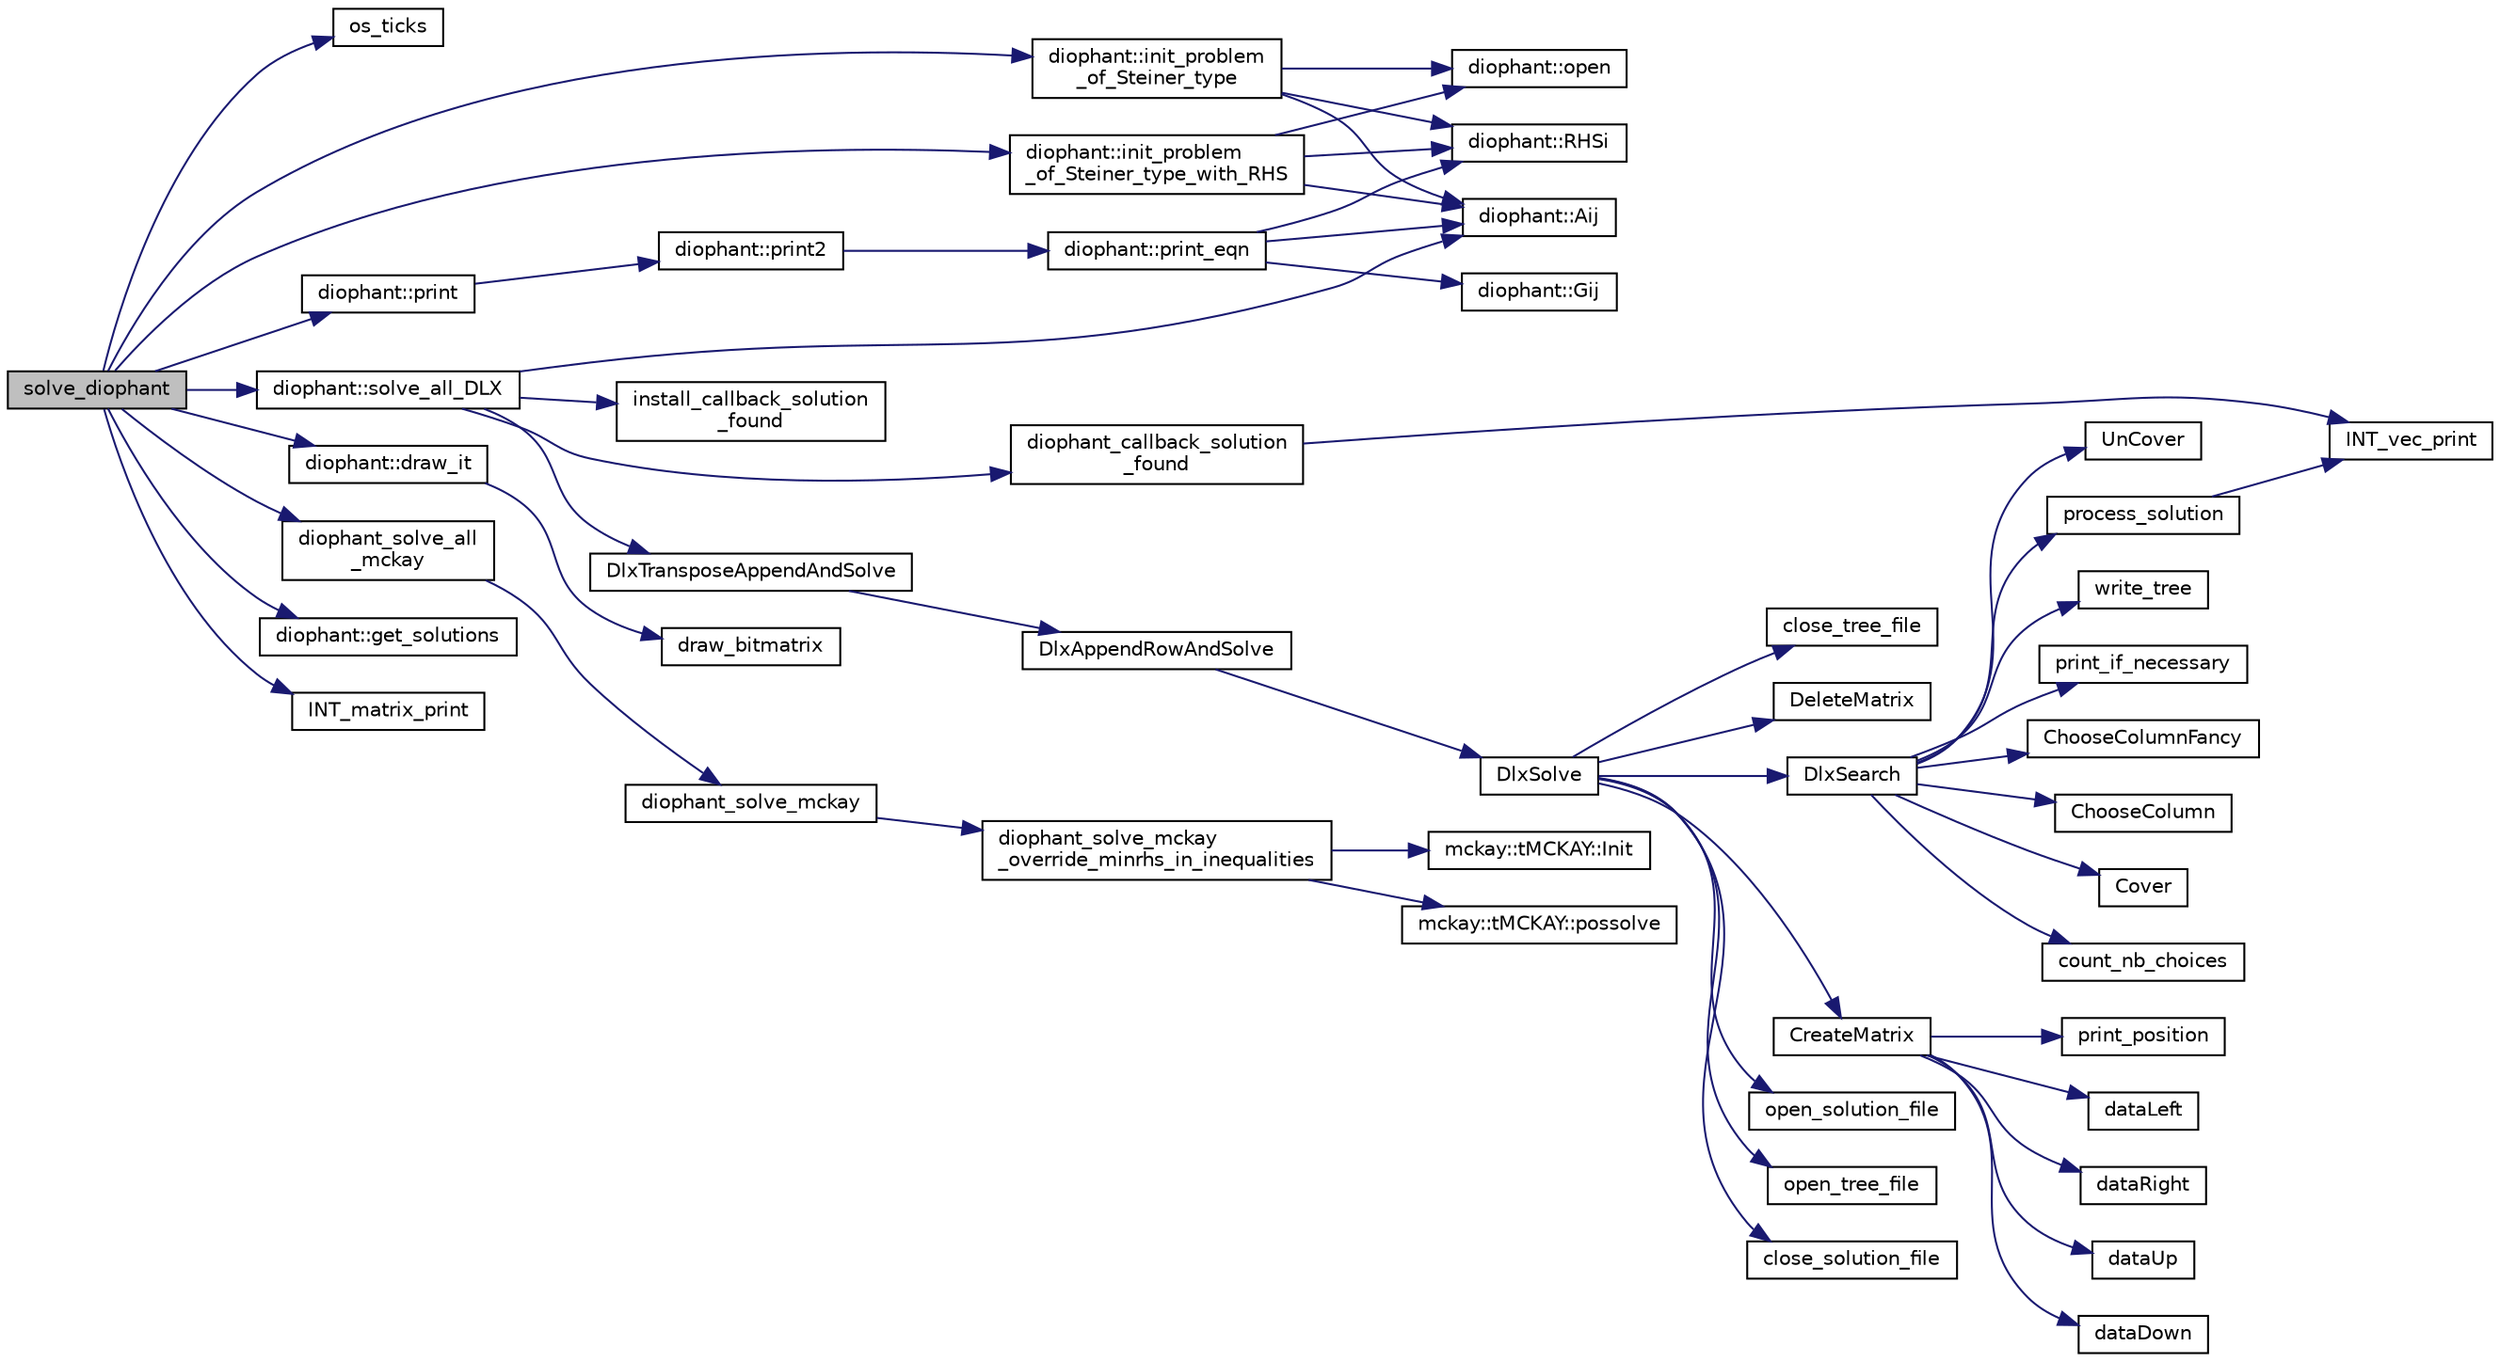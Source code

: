 digraph "solve_diophant"
{
  edge [fontname="Helvetica",fontsize="10",labelfontname="Helvetica",labelfontsize="10"];
  node [fontname="Helvetica",fontsize="10",shape=record];
  rankdir="LR";
  Node294 [label="solve_diophant",height=0.2,width=0.4,color="black", fillcolor="grey75", style="filled", fontcolor="black"];
  Node294 -> Node295 [color="midnightblue",fontsize="10",style="solid",fontname="Helvetica"];
  Node295 [label="os_ticks",height=0.2,width=0.4,color="black", fillcolor="white", style="filled",URL="$d5/db4/io__and__os_8h.html#a3da6d2b09e35d569adb7101dffcb5224"];
  Node294 -> Node296 [color="midnightblue",fontsize="10",style="solid",fontname="Helvetica"];
  Node296 [label="diophant::init_problem\l_of_Steiner_type_with_RHS",height=0.2,width=0.4,color="black", fillcolor="white", style="filled",URL="$d7/d9c/classdiophant.html#afec4aea287c456909705c5f09369ff63"];
  Node296 -> Node297 [color="midnightblue",fontsize="10",style="solid",fontname="Helvetica"];
  Node297 [label="diophant::open",height=0.2,width=0.4,color="black", fillcolor="white", style="filled",URL="$d7/d9c/classdiophant.html#a182e2928400c2e7fc01f4155cec72b57"];
  Node296 -> Node298 [color="midnightblue",fontsize="10",style="solid",fontname="Helvetica"];
  Node298 [label="diophant::Aij",height=0.2,width=0.4,color="black", fillcolor="white", style="filled",URL="$d7/d9c/classdiophant.html#af86d3bf833485e2f2d7b4a19288fc698"];
  Node296 -> Node299 [color="midnightblue",fontsize="10",style="solid",fontname="Helvetica"];
  Node299 [label="diophant::RHSi",height=0.2,width=0.4,color="black", fillcolor="white", style="filled",URL="$d7/d9c/classdiophant.html#aa56efaa8e28e17c83f96ed409964b3e1"];
  Node294 -> Node300 [color="midnightblue",fontsize="10",style="solid",fontname="Helvetica"];
  Node300 [label="diophant::init_problem\l_of_Steiner_type",height=0.2,width=0.4,color="black", fillcolor="white", style="filled",URL="$d7/d9c/classdiophant.html#ae10252919a85d14368a327eb291d8f47"];
  Node300 -> Node297 [color="midnightblue",fontsize="10",style="solid",fontname="Helvetica"];
  Node300 -> Node298 [color="midnightblue",fontsize="10",style="solid",fontname="Helvetica"];
  Node300 -> Node299 [color="midnightblue",fontsize="10",style="solid",fontname="Helvetica"];
  Node294 -> Node301 [color="midnightblue",fontsize="10",style="solid",fontname="Helvetica"];
  Node301 [label="diophant::draw_it",height=0.2,width=0.4,color="black", fillcolor="white", style="filled",URL="$d7/d9c/classdiophant.html#a2d767259ba2547eb19000e02a0035f08"];
  Node301 -> Node302 [color="midnightblue",fontsize="10",style="solid",fontname="Helvetica"];
  Node302 [label="draw_bitmatrix",height=0.2,width=0.4,color="black", fillcolor="white", style="filled",URL="$d9/d29/draw_8_c.html#a725151f4184826d0b71256f5c38e70f0"];
  Node294 -> Node303 [color="midnightblue",fontsize="10",style="solid",fontname="Helvetica"];
  Node303 [label="diophant::print",height=0.2,width=0.4,color="black", fillcolor="white", style="filled",URL="$d7/d9c/classdiophant.html#a887f3ce883ac947ac177d50e727bf5e8"];
  Node303 -> Node304 [color="midnightblue",fontsize="10",style="solid",fontname="Helvetica"];
  Node304 [label="diophant::print2",height=0.2,width=0.4,color="black", fillcolor="white", style="filled",URL="$d7/d9c/classdiophant.html#af4b3684270925d0d766a3a0d3089e195"];
  Node304 -> Node305 [color="midnightblue",fontsize="10",style="solid",fontname="Helvetica"];
  Node305 [label="diophant::print_eqn",height=0.2,width=0.4,color="black", fillcolor="white", style="filled",URL="$d7/d9c/classdiophant.html#a94f356a90925f7a0d966f982a7c5a437"];
  Node305 -> Node298 [color="midnightblue",fontsize="10",style="solid",fontname="Helvetica"];
  Node305 -> Node306 [color="midnightblue",fontsize="10",style="solid",fontname="Helvetica"];
  Node306 [label="diophant::Gij",height=0.2,width=0.4,color="black", fillcolor="white", style="filled",URL="$d7/d9c/classdiophant.html#a4d6f0cda44ebcbbf242e850ae6f6e611"];
  Node305 -> Node299 [color="midnightblue",fontsize="10",style="solid",fontname="Helvetica"];
  Node294 -> Node307 [color="midnightblue",fontsize="10",style="solid",fontname="Helvetica"];
  Node307 [label="diophant::solve_all_DLX",height=0.2,width=0.4,color="black", fillcolor="white", style="filled",URL="$d7/d9c/classdiophant.html#aeddc759e377a9c710e03935cc463059d"];
  Node307 -> Node308 [color="midnightblue",fontsize="10",style="solid",fontname="Helvetica"];
  Node308 [label="install_callback_solution\l_found",height=0.2,width=0.4,color="black", fillcolor="white", style="filled",URL="$d9/d5e/lib_2foundations_2solvers_2dlx_8_c.html#a69c3d94a3b3f3520355fc78794c82783"];
  Node307 -> Node309 [color="midnightblue",fontsize="10",style="solid",fontname="Helvetica"];
  Node309 [label="diophant_callback_solution\l_found",height=0.2,width=0.4,color="black", fillcolor="white", style="filled",URL="$dc/dfe/diophant_8_c.html#a9868811a3121c55ac9dc2a116aa15d0c"];
  Node309 -> Node310 [color="midnightblue",fontsize="10",style="solid",fontname="Helvetica"];
  Node310 [label="INT_vec_print",height=0.2,width=0.4,color="black", fillcolor="white", style="filled",URL="$df/dbf/sajeeb_8_c.html#a79a5901af0b47dd0d694109543c027fe"];
  Node307 -> Node298 [color="midnightblue",fontsize="10",style="solid",fontname="Helvetica"];
  Node307 -> Node311 [color="midnightblue",fontsize="10",style="solid",fontname="Helvetica"];
  Node311 [label="DlxTransposeAppendAndSolve",height=0.2,width=0.4,color="black", fillcolor="white", style="filled",URL="$d9/d5e/lib_2foundations_2solvers_2dlx_8_c.html#ab1bd224eee5c0b12ff44a71f7f536dd2"];
  Node311 -> Node312 [color="midnightblue",fontsize="10",style="solid",fontname="Helvetica"];
  Node312 [label="DlxAppendRowAndSolve",height=0.2,width=0.4,color="black", fillcolor="white", style="filled",URL="$d9/d5e/lib_2foundations_2solvers_2dlx_8_c.html#a97c7622b60d10dfea1a968ef4252e0d8"];
  Node312 -> Node313 [color="midnightblue",fontsize="10",style="solid",fontname="Helvetica"];
  Node313 [label="DlxSolve",height=0.2,width=0.4,color="black", fillcolor="white", style="filled",URL="$d9/d5e/lib_2foundations_2solvers_2dlx_8_c.html#a6b99be040ac8cf9a8f879df4b43027d1"];
  Node313 -> Node314 [color="midnightblue",fontsize="10",style="solid",fontname="Helvetica"];
  Node314 [label="CreateMatrix",height=0.2,width=0.4,color="black", fillcolor="white", style="filled",URL="$d9/d5e/lib_2foundations_2solvers_2dlx_8_c.html#a89ddc9af8630a87164d84a96b956e67a"];
  Node314 -> Node315 [color="midnightblue",fontsize="10",style="solid",fontname="Helvetica"];
  Node315 [label="dataLeft",height=0.2,width=0.4,color="black", fillcolor="white", style="filled",URL="$d9/d5e/lib_2foundations_2solvers_2dlx_8_c.html#a8888f0dd45706c8fa1124581b18fa352"];
  Node314 -> Node316 [color="midnightblue",fontsize="10",style="solid",fontname="Helvetica"];
  Node316 [label="dataRight",height=0.2,width=0.4,color="black", fillcolor="white", style="filled",URL="$d9/d5e/lib_2foundations_2solvers_2dlx_8_c.html#a89f3d1856c52f00a6c8147b52a39ff8b"];
  Node314 -> Node317 [color="midnightblue",fontsize="10",style="solid",fontname="Helvetica"];
  Node317 [label="dataUp",height=0.2,width=0.4,color="black", fillcolor="white", style="filled",URL="$d9/d5e/lib_2foundations_2solvers_2dlx_8_c.html#a3b4f22e3083f708496b036d8b327cde6"];
  Node314 -> Node318 [color="midnightblue",fontsize="10",style="solid",fontname="Helvetica"];
  Node318 [label="dataDown",height=0.2,width=0.4,color="black", fillcolor="white", style="filled",URL="$d9/d5e/lib_2foundations_2solvers_2dlx_8_c.html#a70f89cf63f3fa3b87ce334e374754482"];
  Node314 -> Node319 [color="midnightblue",fontsize="10",style="solid",fontname="Helvetica"];
  Node319 [label="print_position",height=0.2,width=0.4,color="black", fillcolor="white", style="filled",URL="$d9/d5e/lib_2foundations_2solvers_2dlx_8_c.html#a8b8b7fc407e960da5142b9c448de514b"];
  Node313 -> Node320 [color="midnightblue",fontsize="10",style="solid",fontname="Helvetica"];
  Node320 [label="open_solution_file",height=0.2,width=0.4,color="black", fillcolor="white", style="filled",URL="$d9/d5e/lib_2foundations_2solvers_2dlx_8_c.html#a1ab938d1414c2ce08a91cdc5d390a6ec"];
  Node313 -> Node321 [color="midnightblue",fontsize="10",style="solid",fontname="Helvetica"];
  Node321 [label="open_tree_file",height=0.2,width=0.4,color="black", fillcolor="white", style="filled",URL="$d9/d5e/lib_2foundations_2solvers_2dlx_8_c.html#a326744a7570a6f5993c62aae87647cbf"];
  Node313 -> Node322 [color="midnightblue",fontsize="10",style="solid",fontname="Helvetica"];
  Node322 [label="DlxSearch",height=0.2,width=0.4,color="black", fillcolor="white", style="filled",URL="$d9/d5e/lib_2foundations_2solvers_2dlx_8_c.html#a71f59e229697fd713666715446438998"];
  Node322 -> Node323 [color="midnightblue",fontsize="10",style="solid",fontname="Helvetica"];
  Node323 [label="write_tree",height=0.2,width=0.4,color="black", fillcolor="white", style="filled",URL="$d9/d5e/lib_2foundations_2solvers_2dlx_8_c.html#ac9de85ee7e49f43b2255f8164510f036"];
  Node322 -> Node324 [color="midnightblue",fontsize="10",style="solid",fontname="Helvetica"];
  Node324 [label="print_if_necessary",height=0.2,width=0.4,color="black", fillcolor="white", style="filled",URL="$d9/d5e/lib_2foundations_2solvers_2dlx_8_c.html#aa5b6ab0580fa410716625ff0da94d8c5"];
  Node322 -> Node325 [color="midnightblue",fontsize="10",style="solid",fontname="Helvetica"];
  Node325 [label="process_solution",height=0.2,width=0.4,color="black", fillcolor="white", style="filled",URL="$d9/d5e/lib_2foundations_2solvers_2dlx_8_c.html#a0644802c7498582c7ecdb3c18be9ac00"];
  Node325 -> Node310 [color="midnightblue",fontsize="10",style="solid",fontname="Helvetica"];
  Node322 -> Node326 [color="midnightblue",fontsize="10",style="solid",fontname="Helvetica"];
  Node326 [label="ChooseColumnFancy",height=0.2,width=0.4,color="black", fillcolor="white", style="filled",URL="$d9/d5e/lib_2foundations_2solvers_2dlx_8_c.html#a9e4dbecc7e3b59f9ff63364f043a936b"];
  Node322 -> Node327 [color="midnightblue",fontsize="10",style="solid",fontname="Helvetica"];
  Node327 [label="ChooseColumn",height=0.2,width=0.4,color="black", fillcolor="white", style="filled",URL="$d9/d5e/lib_2foundations_2solvers_2dlx_8_c.html#ab9cb65741895b0cca305fac563917215"];
  Node322 -> Node328 [color="midnightblue",fontsize="10",style="solid",fontname="Helvetica"];
  Node328 [label="Cover",height=0.2,width=0.4,color="black", fillcolor="white", style="filled",URL="$d9/d5e/lib_2foundations_2solvers_2dlx_8_c.html#a779523d7d194ac8ee94af5f6c754a3f1"];
  Node322 -> Node329 [color="midnightblue",fontsize="10",style="solid",fontname="Helvetica"];
  Node329 [label="count_nb_choices",height=0.2,width=0.4,color="black", fillcolor="white", style="filled",URL="$d9/d5e/lib_2foundations_2solvers_2dlx_8_c.html#aea8d3299981a83f8368fca5775cc37f9"];
  Node322 -> Node330 [color="midnightblue",fontsize="10",style="solid",fontname="Helvetica"];
  Node330 [label="UnCover",height=0.2,width=0.4,color="black", fillcolor="white", style="filled",URL="$d9/d5e/lib_2foundations_2solvers_2dlx_8_c.html#ae438e7c2e37e310d1981d3a7be44613d"];
  Node313 -> Node331 [color="midnightblue",fontsize="10",style="solid",fontname="Helvetica"];
  Node331 [label="close_solution_file",height=0.2,width=0.4,color="black", fillcolor="white", style="filled",URL="$d9/d5e/lib_2foundations_2solvers_2dlx_8_c.html#afa8a206659c5a8f58feb9dbea3b33677"];
  Node313 -> Node332 [color="midnightblue",fontsize="10",style="solid",fontname="Helvetica"];
  Node332 [label="close_tree_file",height=0.2,width=0.4,color="black", fillcolor="white", style="filled",URL="$d9/d5e/lib_2foundations_2solvers_2dlx_8_c.html#ac99ce7417f74261f360db866919e0cd0"];
  Node313 -> Node333 [color="midnightblue",fontsize="10",style="solid",fontname="Helvetica"];
  Node333 [label="DeleteMatrix",height=0.2,width=0.4,color="black", fillcolor="white", style="filled",URL="$d9/d5e/lib_2foundations_2solvers_2dlx_8_c.html#a0d0d8367563593a49ea746e787a1a38a"];
  Node294 -> Node334 [color="midnightblue",fontsize="10",style="solid",fontname="Helvetica"];
  Node334 [label="diophant_solve_all\l_mckay",height=0.2,width=0.4,color="black", fillcolor="white", style="filled",URL="$dc/dfe/diophant_8_c.html#ad4e4410d79cb10d555478dbf0036bd45"];
  Node334 -> Node335 [color="midnightblue",fontsize="10",style="solid",fontname="Helvetica"];
  Node335 [label="diophant_solve_mckay",height=0.2,width=0.4,color="black", fillcolor="white", style="filled",URL="$dc/dfe/diophant_8_c.html#a13197239f146dbec9e369244a28e6fb5"];
  Node335 -> Node336 [color="midnightblue",fontsize="10",style="solid",fontname="Helvetica"];
  Node336 [label="diophant_solve_mckay\l_override_minrhs_in_inequalities",height=0.2,width=0.4,color="black", fillcolor="white", style="filled",URL="$dc/dfe/diophant_8_c.html#ade26681e912db350f0d405ccdb340519"];
  Node336 -> Node337 [color="midnightblue",fontsize="10",style="solid",fontname="Helvetica"];
  Node337 [label="mckay::tMCKAY::Init",height=0.2,width=0.4,color="black", fillcolor="white", style="filled",URL="$d6/ddf/classmckay_1_1t_m_c_k_a_y.html#a04d009389cf387ded3ff067ff0f0588d"];
  Node336 -> Node338 [color="midnightblue",fontsize="10",style="solid",fontname="Helvetica"];
  Node338 [label="mckay::tMCKAY::possolve",height=0.2,width=0.4,color="black", fillcolor="white", style="filled",URL="$d6/ddf/classmckay_1_1t_m_c_k_a_y.html#a1791dc846f3d51ac42c1afdd9b944864"];
  Node294 -> Node339 [color="midnightblue",fontsize="10",style="solid",fontname="Helvetica"];
  Node339 [label="diophant::get_solutions",height=0.2,width=0.4,color="black", fillcolor="white", style="filled",URL="$d7/d9c/classdiophant.html#a3a77d2ec2f596cbca5677dda567ca34b"];
  Node294 -> Node340 [color="midnightblue",fontsize="10",style="solid",fontname="Helvetica"];
  Node340 [label="INT_matrix_print",height=0.2,width=0.4,color="black", fillcolor="white", style="filled",URL="$d5/db4/io__and__os_8h.html#afd4180a24bef3a2b584668a4eaf607ff"];
}
